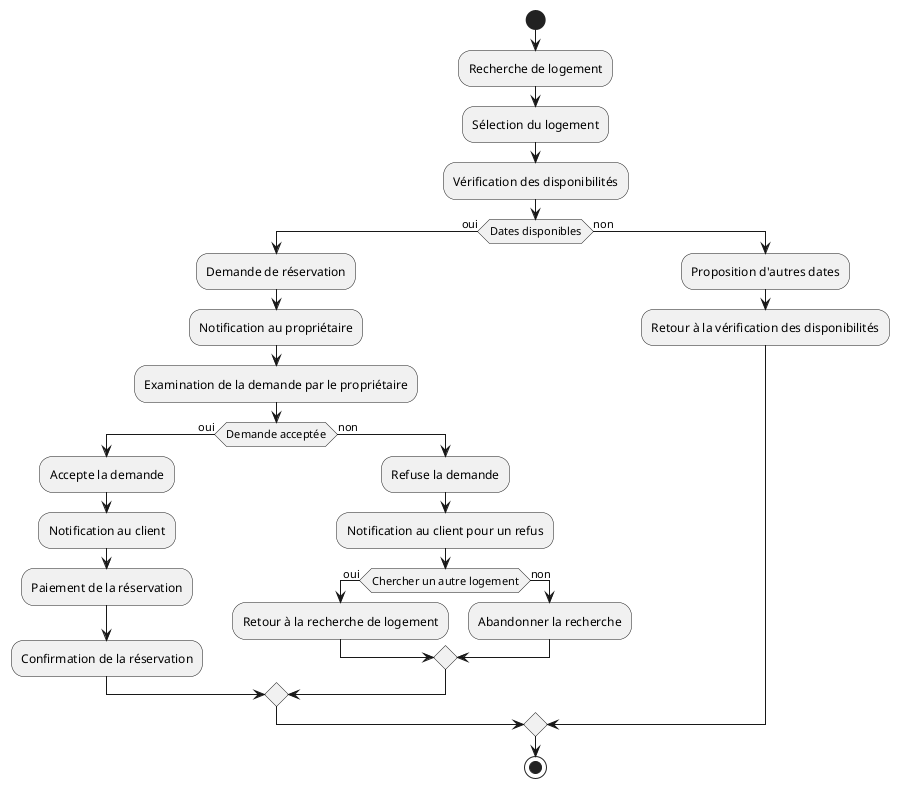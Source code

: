 @startuml Activité de la réservation

start

:Recherche de logement;
:Sélection du logement;
:Vérification des disponibilités;

if (Dates disponibles) then (oui)
  :Demande de réservation;
  :Notification au propriétaire;
  :Examination de la demande par le propriétaire;
  
  if (Demande acceptée) then (oui)
    :Accepte la demande;
    :Notification au client;
    :Paiement de la réservation;
    :Confirmation de la réservation;
  else (non)
    :Refuse la demande;
    :Notification au client pour un refus;
    
    if (Chercher un autre logement) then (oui)
      :Retour à la recherche de logement;
    else (non)
      :Abandonner la recherche;
    endif
  endif
else (non)
  :Proposition d'autres dates;
  :Retour à la vérification des disponibilités;
endif

stop

@enduml